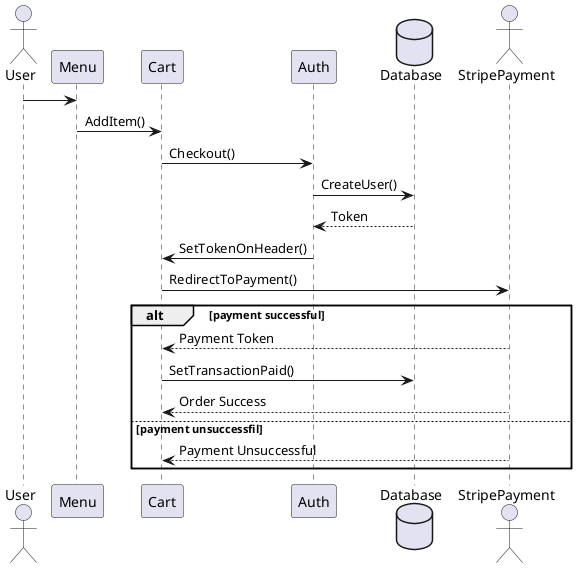 @startuml
actor User
participant Menu
participant Cart
participant Auth
database Database
actor StripePayment
User -> Menu
Menu -> Cart: AddItem()
Cart -> Auth: Checkout()
Auth -> Database: CreateUser()
Database --> Auth: Token
Auth -> Cart: SetTokenOnHeader()
Cart -> StripePayment: RedirectToPayment()
alt payment successful

  StripePayment --> Cart: Payment Token
  Cart -> Database: SetTransactionPaid()
  StripePayment --> Cart: Order Success

else payment unsuccessfil
  StripePayment --> Cart: Payment Unsuccessful
  end

@enduml